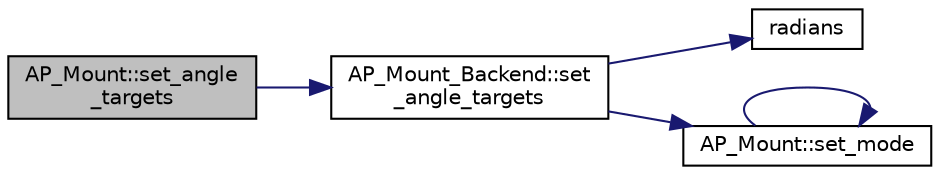 digraph "AP_Mount::set_angle_targets"
{
 // INTERACTIVE_SVG=YES
  edge [fontname="Helvetica",fontsize="10",labelfontname="Helvetica",labelfontsize="10"];
  node [fontname="Helvetica",fontsize="10",shape=record];
  rankdir="LR";
  Node1 [label="AP_Mount::set_angle\l_targets",height=0.2,width=0.4,color="black", fillcolor="grey75", style="filled", fontcolor="black"];
  Node1 -> Node2 [color="midnightblue",fontsize="10",style="solid",fontname="Helvetica"];
  Node2 [label="AP_Mount_Backend::set\l_angle_targets",height=0.2,width=0.4,color="black", fillcolor="white", style="filled",URL="$classAP__Mount__Backend.html#aef242e856237c58d2cb6ae0cf0568017"];
  Node2 -> Node3 [color="midnightblue",fontsize="10",style="solid",fontname="Helvetica"];
  Node3 [label="radians",height=0.2,width=0.4,color="black", fillcolor="white", style="filled",URL="$AP__Math_8h.html#a75b14352ec1c95a8276af9a0813cfdc3"];
  Node2 -> Node4 [color="midnightblue",fontsize="10",style="solid",fontname="Helvetica"];
  Node4 [label="AP_Mount::set_mode",height=0.2,width=0.4,color="black", fillcolor="white", style="filled",URL="$classAP__Mount.html#a4510126670698c1b0b2d2066049ac28e"];
  Node4 -> Node4 [color="midnightblue",fontsize="10",style="solid",fontname="Helvetica"];
}
